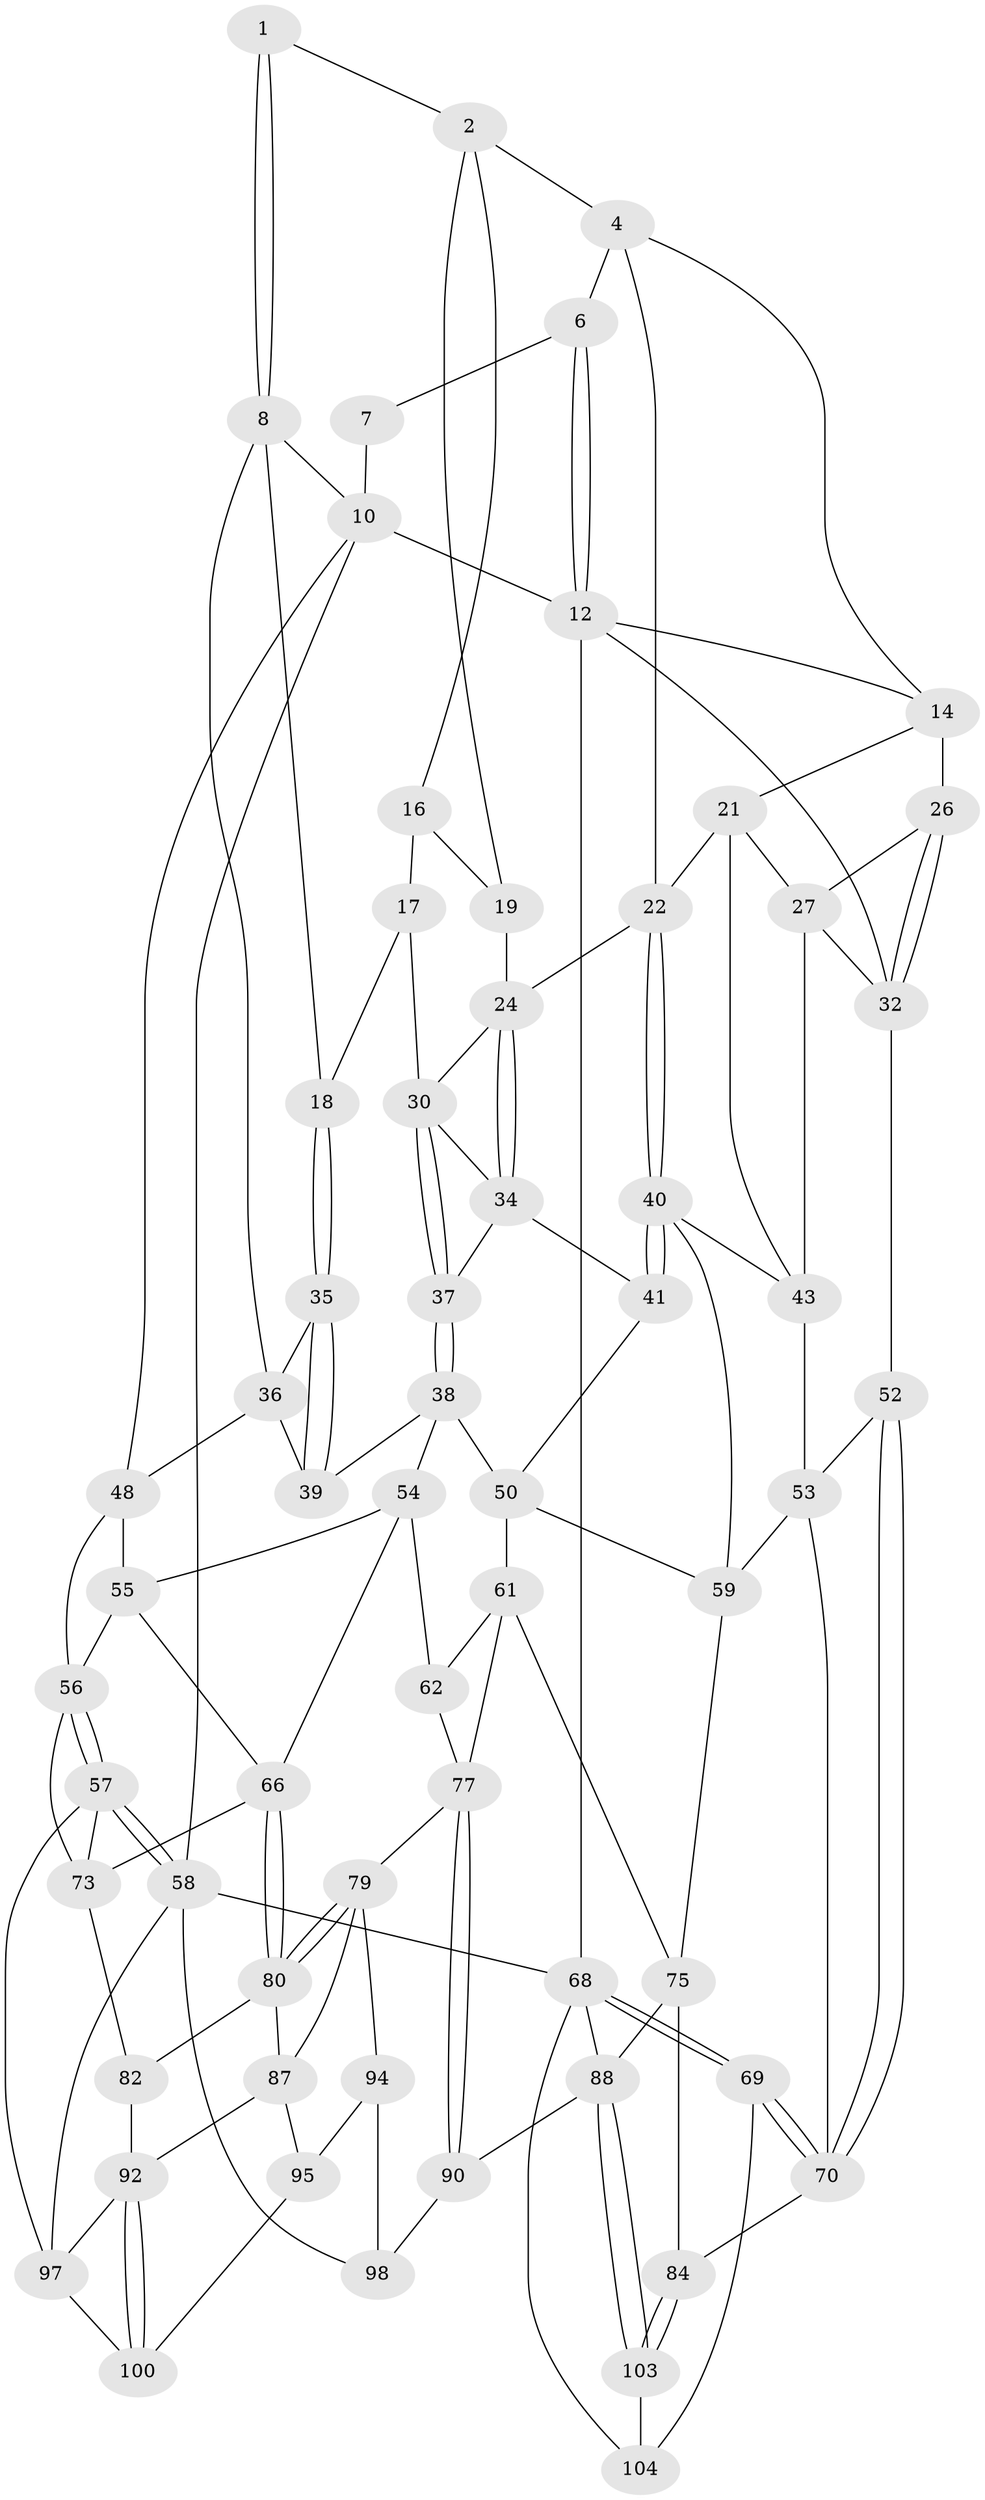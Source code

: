 // original degree distribution, {3: 0.018867924528301886, 4: 0.2358490566037736, 5: 0.5283018867924528, 6: 0.2169811320754717}
// Generated by graph-tools (version 1.1) at 2025/42/03/06/25 10:42:33]
// undirected, 63 vertices, 136 edges
graph export_dot {
graph [start="1"]
  node [color=gray90,style=filled];
  1 [pos="+0.2384785227930053+0.07669919002215683"];
  2 [pos="+0.31752119452062516+0.13824198559659875",super="+3"];
  4 [pos="+0.5050556833011663+0.12147837376684263",super="+5"];
  6 [pos="+0.6257815326297411+0"];
  7 [pos="+0.018134154486171603+0"];
  8 [pos="+0.20642890922064328+0.23887095868673816",super="+9"];
  10 [pos="+0+0",super="+11"];
  12 [pos="+1+0",super="+13"];
  14 [pos="+0.7633140120680565+0.15358167110840856",super="+15"];
  16 [pos="+0.29734230836788117+0.21032369299187884",super="+20"];
  17 [pos="+0.23142873309887557+0.2535305055830439",super="+29"];
  18 [pos="+0.22010764136967464+0.2555954653239073"];
  19 [pos="+0.4579411317319759+0.18162728099750378"];
  21 [pos="+0.6455269622978584+0.29904411058479813",super="+28"];
  22 [pos="+0.6338548095234117+0.3025273443129161",super="+23"];
  24 [pos="+0.5126876869688131+0.34344595873127537",super="+25"];
  26 [pos="+0.788288180570996+0.23938432421301892"];
  27 [pos="+0.7712360813937961+0.3461195484560941",super="+46"];
  30 [pos="+0.34944681460021015+0.3647969365784379",super="+31"];
  32 [pos="+0.9650631504692525+0.34649687902916515",super="+33"];
  34 [pos="+0.4961850628052348+0.37368817610932614",super="+42"];
  35 [pos="+0.2021205999527184+0.32017566873212433"];
  36 [pos="+0.11874016784198961+0.3236837629461023",super="+45"];
  37 [pos="+0.3478493552850314+0.37854507261656856"];
  38 [pos="+0.31374549092471815+0.41444245258989043",super="+51"];
  39 [pos="+0.22257855194192822+0.355910303025272"];
  40 [pos="+0.6110333657790212+0.4791323370389242",super="+44"];
  41 [pos="+0.5046385741729017+0.41543937840428063"];
  43 [pos="+0.7257417491997356+0.5052655369941251",super="+47"];
  48 [pos="+0.0939269640812124+0.4881259561484448",super="+49"];
  50 [pos="+0.4187474978581768+0.5162140358975801",super="+60"];
  52 [pos="+1+0.44414339825311544"];
  53 [pos="+0.7693017575057975+0.5333969002715687",super="+71"];
  54 [pos="+0.2978462687403709+0.495210529913948",super="+63"];
  55 [pos="+0.11088912120240274+0.5073101142147599",super="+64"];
  56 [pos="+0+0.7235783368217532",super="+65"];
  57 [pos="+0+1",super="+96"];
  58 [pos="+0+1",super="+105"];
  59 [pos="+0.6015623734323267+0.5424061078143586",super="+72"];
  61 [pos="+0.48680967337645975+0.6254174547747148",super="+76"];
  62 [pos="+0.3411658852545418+0.6442817359341518"];
  66 [pos="+0.2843563608884579+0.6583539835271692",super="+67"];
  68 [pos="+1+1",super="+106"];
  69 [pos="+1+1"];
  70 [pos="+1+0.6762162256248653",super="+74"];
  73 [pos="+0.0714605483007188+0.7283594947658998",super="+83"];
  75 [pos="+0.6090886707484358+0.7576273303305708",super="+85"];
  77 [pos="+0.49046399116407474+0.7948130169356759",super="+78"];
  79 [pos="+0.4245890451708944+0.7965019511547708",super="+86"];
  80 [pos="+0.26889261397010666+0.7330866840972425",super="+81"];
  82 [pos="+0.1340809274580217+0.7838334643566314"];
  84 [pos="+0.8563641125219348+0.766279950478713"];
  87 [pos="+0.2798930479288497+0.8121060294078094",super="+91"];
  88 [pos="+0.6972110676657328+0.9150294470610245",super="+89"];
  90 [pos="+0.5491884145314155+1"];
  92 [pos="+0.19530974520226588+0.8660088765478682",super="+93"];
  94 [pos="+0.3433253409066934+0.8953259877061518",super="+99"];
  95 [pos="+0.26959710608591436+0.8891122945869283",super="+102"];
  97 [pos="+0.1486902926789203+0.9421807035318912",super="+101"];
  98 [pos="+0.46229142872411644+1"];
  100 [pos="+0.23976833422938873+0.9193112276622651"];
  103 [pos="+0.8459353046722471+0.8016975807145996"];
  104 [pos="+0.8917337143322347+0.9242732966373572"];
  1 -- 2;
  1 -- 8;
  1 -- 8;
  2 -- 16;
  2 -- 19;
  2 -- 4;
  4 -- 22;
  4 -- 6;
  4 -- 14;
  6 -- 7;
  6 -- 12;
  6 -- 12;
  7 -- 10;
  8 -- 18;
  8 -- 10;
  8 -- 36;
  10 -- 58;
  10 -- 12;
  10 -- 48;
  12 -- 68;
  12 -- 14;
  12 -- 32;
  14 -- 26;
  14 -- 21;
  16 -- 17 [weight=2];
  16 -- 19;
  17 -- 18;
  17 -- 30;
  18 -- 35;
  18 -- 35;
  19 -- 24;
  21 -- 22;
  21 -- 43;
  21 -- 27;
  22 -- 40;
  22 -- 40;
  22 -- 24;
  24 -- 34;
  24 -- 34;
  24 -- 30;
  26 -- 27;
  26 -- 32;
  26 -- 32;
  27 -- 32;
  27 -- 43;
  30 -- 37;
  30 -- 37;
  30 -- 34;
  32 -- 52;
  34 -- 41;
  34 -- 37;
  35 -- 36;
  35 -- 39;
  35 -- 39;
  36 -- 48;
  36 -- 39;
  37 -- 38;
  37 -- 38;
  38 -- 39;
  38 -- 54;
  38 -- 50;
  40 -- 41;
  40 -- 41;
  40 -- 59;
  40 -- 43;
  41 -- 50;
  43 -- 53;
  48 -- 55;
  48 -- 56;
  50 -- 59;
  50 -- 61;
  52 -- 53;
  52 -- 70;
  52 -- 70;
  53 -- 59;
  53 -- 70;
  54 -- 55;
  54 -- 62;
  54 -- 66;
  55 -- 56;
  55 -- 66;
  56 -- 57;
  56 -- 57;
  56 -- 73;
  57 -- 58;
  57 -- 58;
  57 -- 73;
  57 -- 97;
  58 -- 68;
  58 -- 97;
  58 -- 98;
  59 -- 75;
  61 -- 62;
  61 -- 75;
  61 -- 77;
  62 -- 77;
  66 -- 80;
  66 -- 80;
  66 -- 73;
  68 -- 69;
  68 -- 69;
  68 -- 104;
  68 -- 88;
  69 -- 70;
  69 -- 70;
  69 -- 104;
  70 -- 84;
  73 -- 82;
  75 -- 88;
  75 -- 84;
  77 -- 90;
  77 -- 90;
  77 -- 79;
  79 -- 80;
  79 -- 80;
  79 -- 87;
  79 -- 94;
  80 -- 82;
  80 -- 87;
  82 -- 92;
  84 -- 103;
  84 -- 103;
  87 -- 92;
  87 -- 95;
  88 -- 103;
  88 -- 103;
  88 -- 90;
  90 -- 98;
  92 -- 100;
  92 -- 100;
  92 -- 97;
  94 -- 95 [weight=2];
  94 -- 98;
  95 -- 100;
  97 -- 100;
  103 -- 104;
}
